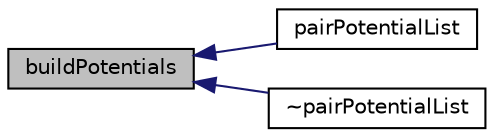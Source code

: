 digraph "buildPotentials"
{
  bgcolor="transparent";
  edge [fontname="Helvetica",fontsize="10",labelfontname="Helvetica",labelfontsize="10"];
  node [fontname="Helvetica",fontsize="10",shape=record];
  rankdir="LR";
  Node1 [label="buildPotentials",height=0.2,width=0.4,color="black", fillcolor="grey75", style="filled", fontcolor="black"];
  Node1 -> Node2 [dir="back",color="midnightblue",fontsize="10",style="solid",fontname="Helvetica"];
  Node2 [label="pairPotentialList",height=0.2,width=0.4,color="black",URL="$a01811.html#aba0604a46910a0cb967f125d3ebd5c5a",tooltip="Construct from idList and potental dictionaries. "];
  Node1 -> Node3 [dir="back",color="midnightblue",fontsize="10",style="solid",fontname="Helvetica"];
  Node3 [label="~pairPotentialList",height=0.2,width=0.4,color="black",URL="$a01811.html#a8249afc403d51b9ae8d38e6572d2817c",tooltip="Destructor. "];
}
